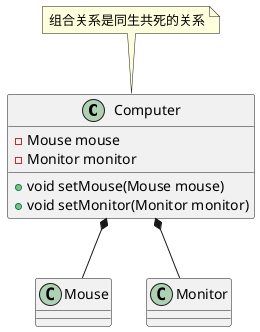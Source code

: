 @startuml

class Computer {
    - Mouse mouse
    - Monitor monitor

    + void setMouse(Mouse mouse)
    + void setMonitor(Monitor monitor)
}

note top: 组合关系是同生共死的关系

class Mouse
class Monitor

Computer *-- Mouse
Computer *-- Monitor
@enduml